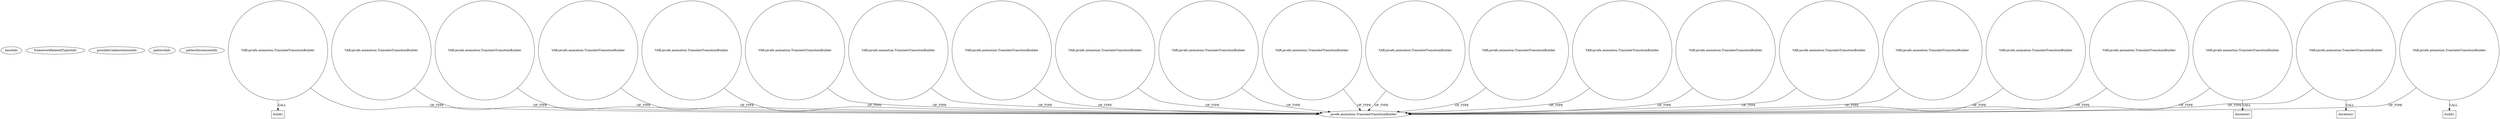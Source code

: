 digraph {
baseInfo[graphId=3794,category="pattern",isAnonymous=false,possibleRelation=false]
frameworkRelatedTypesInfo[]
possibleCollaborationsInfo[]
patternInfo[frequency=2.0,patternRootClient=null]
patternInstancesInfo[0="7thwheel-medaka-chan~/7thwheel-medaka-chan/medaka-chan-master/src/seventhwheel/pos/controller/MainController.java~MainController~25",1="Maxxa-MT-common~/Maxxa-MT-common/MT-common-master/src/cz/commons/example/animation/SimpleAnimationExample.java~SimpleAnimationExample~908"]
44[label="javafx.animation.TranslateTransitionBuilder",vertexType="FRAMEWORK_CLASS_TYPE",isFrameworkType=false]
81[label="VAR:javafx.animation.TranslateTransitionBuilder",vertexType="VARIABLE_EXPRESION",isFrameworkType=false,shape=circle]
221[label="VAR:javafx.animation.TranslateTransitionBuilder",vertexType="VARIABLE_EXPRESION",isFrameworkType=false,shape=circle]
84[label="VAR:javafx.animation.TranslateTransitionBuilder",vertexType="VARIABLE_EXPRESION",isFrameworkType=false,shape=circle]
42[label="VAR:javafx.animation.TranslateTransitionBuilder",vertexType="VARIABLE_EXPRESION",isFrameworkType=false,shape=circle]
57[label="VAR:javafx.animation.TranslateTransitionBuilder",vertexType="VARIABLE_EXPRESION",isFrameworkType=false,shape=circle]
87[label="VAR:javafx.animation.TranslateTransitionBuilder",vertexType="VARIABLE_EXPRESION",isFrameworkType=false,shape=circle]
212[label="VAR:javafx.animation.TranslateTransitionBuilder",vertexType="VARIABLE_EXPRESION",isFrameworkType=false,shape=circle]
182[label="VAR:javafx.animation.TranslateTransitionBuilder",vertexType="VARIABLE_EXPRESION",isFrameworkType=false,shape=circle]
107[label="VAR:javafx.animation.TranslateTransitionBuilder",vertexType="VARIABLE_EXPRESION",isFrameworkType=false,shape=circle]
104[label="VAR:javafx.animation.TranslateTransitionBuilder",vertexType="VARIABLE_EXPRESION",isFrameworkType=false,shape=circle]
224[label="VAR:javafx.animation.TranslateTransitionBuilder",vertexType="VARIABLE_EXPRESION",isFrameworkType=false,shape=circle]
197[label="VAR:javafx.animation.TranslateTransitionBuilder",vertexType="VARIABLE_EXPRESION",isFrameworkType=false,shape=circle]
60[label="VAR:javafx.animation.TranslateTransitionBuilder",vertexType="VARIABLE_EXPRESION",isFrameworkType=false,shape=circle]
75[label="VAR:javafx.animation.TranslateTransitionBuilder",vertexType="VARIABLE_EXPRESION",isFrameworkType=false,shape=circle]
78[label="VAR:javafx.animation.TranslateTransitionBuilder",vertexType="VARIABLE_EXPRESION",isFrameworkType=false,shape=circle]
98[label="VAR:javafx.animation.TranslateTransitionBuilder",vertexType="VARIABLE_EXPRESION",isFrameworkType=false,shape=circle]
215[label="VAR:javafx.animation.TranslateTransitionBuilder",vertexType="VARIABLE_EXPRESION",isFrameworkType=false,shape=circle]
227[label="VAR:javafx.animation.TranslateTransitionBuilder",vertexType="VARIABLE_EXPRESION",isFrameworkType=false,shape=circle]
185[label="VAR:javafx.animation.TranslateTransitionBuilder",vertexType="VARIABLE_EXPRESION",isFrameworkType=false,shape=circle]
51[label="VAR:javafx.animation.TranslateTransitionBuilder",vertexType="VARIABLE_EXPRESION",isFrameworkType=false,shape=circle]
95[label="VAR:javafx.animation.TranslateTransitionBuilder",vertexType="VARIABLE_EXPRESION",isFrameworkType=false,shape=circle]
113[label="VAR:javafx.animation.TranslateTransitionBuilder",vertexType="VARIABLE_EXPRESION",isFrameworkType=false,shape=circle]
76[label="duration()",vertexType="INSIDE_CALL",isFrameworkType=false,shape=box]
213[label="build()",vertexType="INSIDE_CALL",isFrameworkType=false,shape=box]
186[label="duration()",vertexType="INSIDE_CALL",isFrameworkType=false,shape=box]
96[label="build()",vertexType="INSIDE_CALL",isFrameworkType=false,shape=box]
113->44[label="OF_TYPE"]
227->44[label="OF_TYPE"]
57->44[label="OF_TYPE"]
87->44[label="OF_TYPE"]
107->44[label="OF_TYPE"]
42->44[label="OF_TYPE"]
51->44[label="OF_TYPE"]
104->44[label="OF_TYPE"]
75->44[label="OF_TYPE"]
95->96[label="CALL"]
197->44[label="OF_TYPE"]
221->44[label="OF_TYPE"]
78->44[label="OF_TYPE"]
182->44[label="OF_TYPE"]
215->44[label="OF_TYPE"]
185->186[label="CALL"]
212->213[label="CALL"]
75->76[label="CALL"]
212->44[label="OF_TYPE"]
81->44[label="OF_TYPE"]
224->44[label="OF_TYPE"]
95->44[label="OF_TYPE"]
60->44[label="OF_TYPE"]
98->44[label="OF_TYPE"]
185->44[label="OF_TYPE"]
84->44[label="OF_TYPE"]
}
